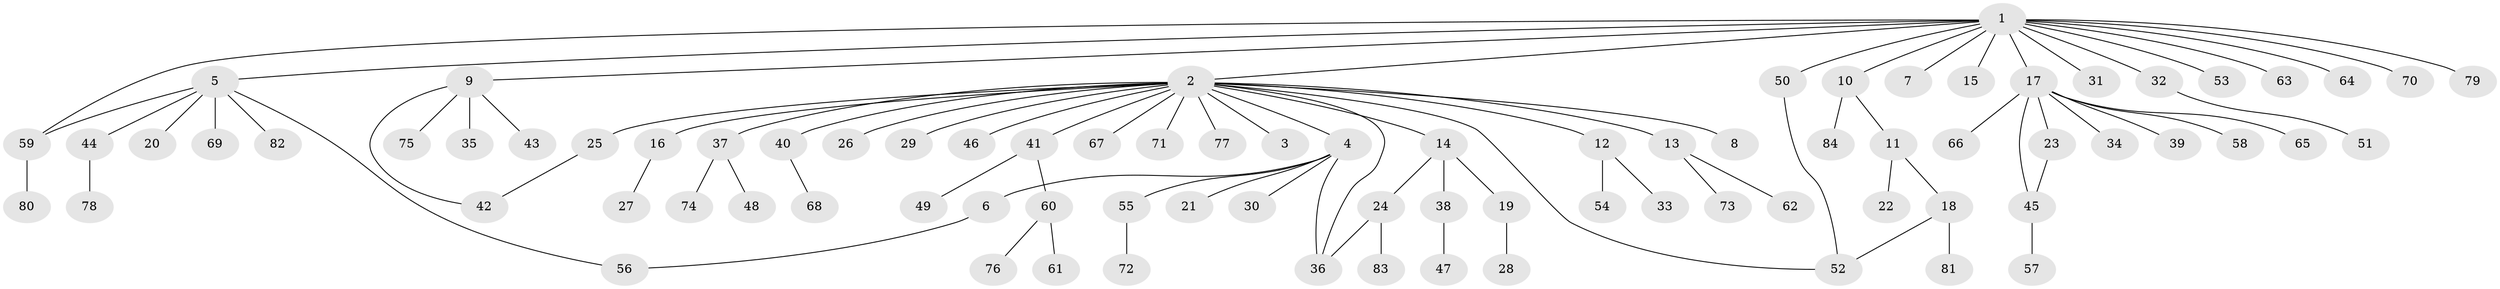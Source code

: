 // Generated by graph-tools (version 1.1) at 2025/14/03/09/25 04:14:45]
// undirected, 84 vertices, 91 edges
graph export_dot {
graph [start="1"]
  node [color=gray90,style=filled];
  1;
  2;
  3;
  4;
  5;
  6;
  7;
  8;
  9;
  10;
  11;
  12;
  13;
  14;
  15;
  16;
  17;
  18;
  19;
  20;
  21;
  22;
  23;
  24;
  25;
  26;
  27;
  28;
  29;
  30;
  31;
  32;
  33;
  34;
  35;
  36;
  37;
  38;
  39;
  40;
  41;
  42;
  43;
  44;
  45;
  46;
  47;
  48;
  49;
  50;
  51;
  52;
  53;
  54;
  55;
  56;
  57;
  58;
  59;
  60;
  61;
  62;
  63;
  64;
  65;
  66;
  67;
  68;
  69;
  70;
  71;
  72;
  73;
  74;
  75;
  76;
  77;
  78;
  79;
  80;
  81;
  82;
  83;
  84;
  1 -- 2;
  1 -- 5;
  1 -- 7;
  1 -- 9;
  1 -- 10;
  1 -- 15;
  1 -- 17;
  1 -- 31;
  1 -- 32;
  1 -- 50;
  1 -- 53;
  1 -- 59;
  1 -- 63;
  1 -- 64;
  1 -- 70;
  1 -- 79;
  2 -- 3;
  2 -- 4;
  2 -- 8;
  2 -- 12;
  2 -- 13;
  2 -- 14;
  2 -- 16;
  2 -- 25;
  2 -- 26;
  2 -- 29;
  2 -- 36;
  2 -- 37;
  2 -- 40;
  2 -- 41;
  2 -- 46;
  2 -- 52;
  2 -- 67;
  2 -- 71;
  2 -- 77;
  4 -- 6;
  4 -- 21;
  4 -- 30;
  4 -- 36;
  4 -- 55;
  5 -- 20;
  5 -- 44;
  5 -- 56;
  5 -- 59;
  5 -- 69;
  5 -- 82;
  6 -- 56;
  9 -- 35;
  9 -- 42;
  9 -- 43;
  9 -- 75;
  10 -- 11;
  10 -- 84;
  11 -- 18;
  11 -- 22;
  12 -- 33;
  12 -- 54;
  13 -- 62;
  13 -- 73;
  14 -- 19;
  14 -- 24;
  14 -- 38;
  16 -- 27;
  17 -- 23;
  17 -- 34;
  17 -- 39;
  17 -- 45;
  17 -- 58;
  17 -- 65;
  17 -- 66;
  18 -- 52;
  18 -- 81;
  19 -- 28;
  23 -- 45;
  24 -- 36;
  24 -- 83;
  25 -- 42;
  32 -- 51;
  37 -- 48;
  37 -- 74;
  38 -- 47;
  40 -- 68;
  41 -- 49;
  41 -- 60;
  44 -- 78;
  45 -- 57;
  50 -- 52;
  55 -- 72;
  59 -- 80;
  60 -- 61;
  60 -- 76;
}
